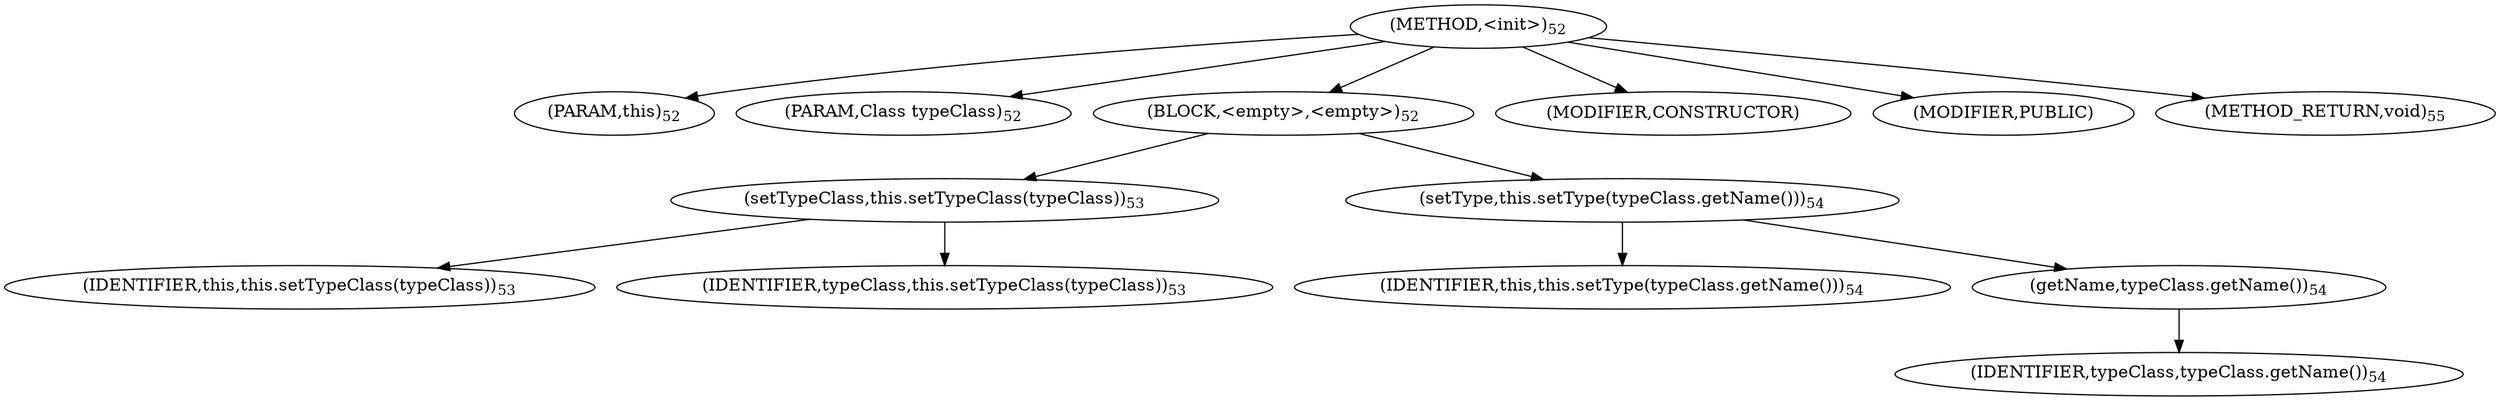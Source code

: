 digraph "&lt;init&gt;" {  
"54" [label = <(METHOD,&lt;init&gt;)<SUB>52</SUB>> ]
"6" [label = <(PARAM,this)<SUB>52</SUB>> ]
"55" [label = <(PARAM,Class typeClass)<SUB>52</SUB>> ]
"56" [label = <(BLOCK,&lt;empty&gt;,&lt;empty&gt;)<SUB>52</SUB>> ]
"57" [label = <(setTypeClass,this.setTypeClass(typeClass))<SUB>53</SUB>> ]
"5" [label = <(IDENTIFIER,this,this.setTypeClass(typeClass))<SUB>53</SUB>> ]
"58" [label = <(IDENTIFIER,typeClass,this.setTypeClass(typeClass))<SUB>53</SUB>> ]
"59" [label = <(setType,this.setType(typeClass.getName()))<SUB>54</SUB>> ]
"7" [label = <(IDENTIFIER,this,this.setType(typeClass.getName()))<SUB>54</SUB>> ]
"60" [label = <(getName,typeClass.getName())<SUB>54</SUB>> ]
"61" [label = <(IDENTIFIER,typeClass,typeClass.getName())<SUB>54</SUB>> ]
"62" [label = <(MODIFIER,CONSTRUCTOR)> ]
"63" [label = <(MODIFIER,PUBLIC)> ]
"64" [label = <(METHOD_RETURN,void)<SUB>55</SUB>> ]
  "54" -> "6" 
  "54" -> "55" 
  "54" -> "56" 
  "54" -> "62" 
  "54" -> "63" 
  "54" -> "64" 
  "56" -> "57" 
  "56" -> "59" 
  "57" -> "5" 
  "57" -> "58" 
  "59" -> "7" 
  "59" -> "60" 
  "60" -> "61" 
}
